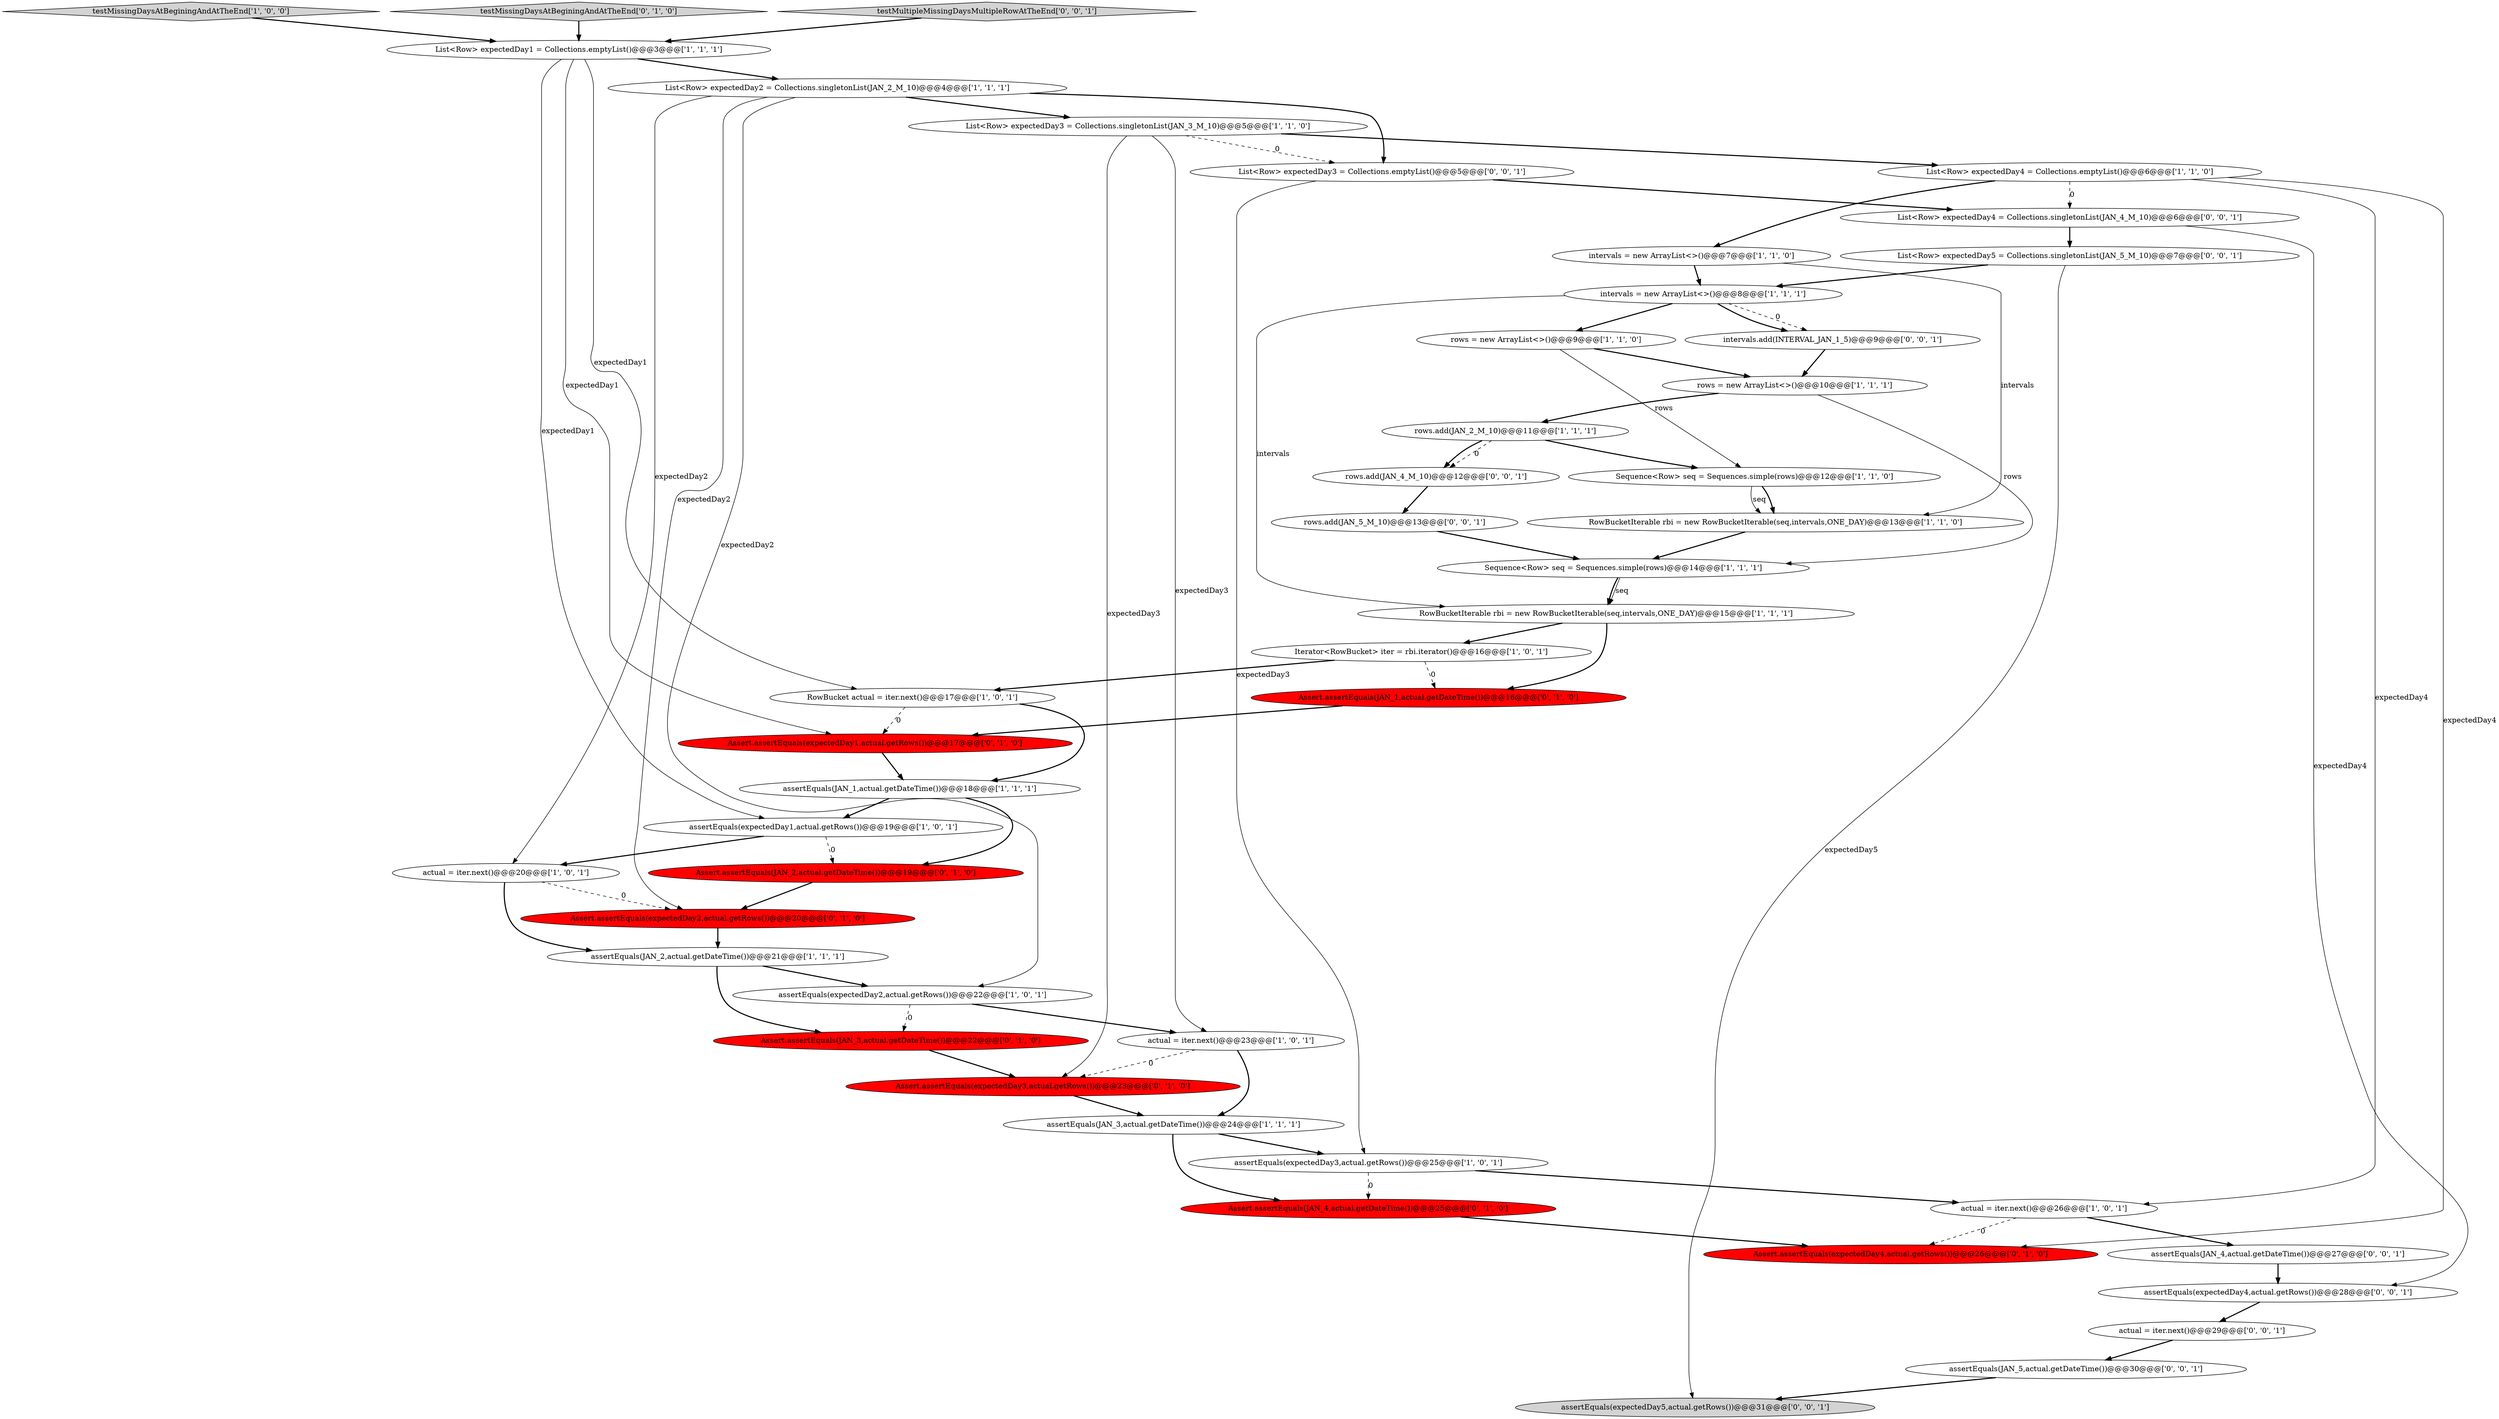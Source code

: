 digraph {
4 [style = filled, label = "assertEquals(expectedDay2,actual.getRows())@@@22@@@['1', '0', '1']", fillcolor = white, shape = ellipse image = "AAA0AAABBB1BBB"];
16 [style = filled, label = "assertEquals(expectedDay3,actual.getRows())@@@25@@@['1', '0', '1']", fillcolor = white, shape = ellipse image = "AAA0AAABBB1BBB"];
20 [style = filled, label = "List<Row> expectedDay3 = Collections.singletonList(JAN_3_M_10)@@@5@@@['1', '1', '0']", fillcolor = white, shape = ellipse image = "AAA0AAABBB1BBB"];
5 [style = filled, label = "testMissingDaysAtBeginingAndAtTheEnd['1', '0', '0']", fillcolor = lightgray, shape = diamond image = "AAA0AAABBB1BBB"];
29 [style = filled, label = "Assert.assertEquals(JAN_1,actual.getDateTime())@@@16@@@['0', '1', '0']", fillcolor = red, shape = ellipse image = "AAA1AAABBB2BBB"];
0 [style = filled, label = "actual = iter.next()@@@23@@@['1', '0', '1']", fillcolor = white, shape = ellipse image = "AAA0AAABBB1BBB"];
19 [style = filled, label = "Sequence<Row> seq = Sequences.simple(rows)@@@12@@@['1', '1', '0']", fillcolor = white, shape = ellipse image = "AAA0AAABBB1BBB"];
44 [style = filled, label = "intervals.add(INTERVAL_JAN_1_5)@@@9@@@['0', '0', '1']", fillcolor = white, shape = ellipse image = "AAA0AAABBB3BBB"];
6 [style = filled, label = "List<Row> expectedDay1 = Collections.emptyList()@@@3@@@['1', '1', '1']", fillcolor = white, shape = ellipse image = "AAA0AAABBB1BBB"];
24 [style = filled, label = "RowBucketIterable rbi = new RowBucketIterable(seq,intervals,ONE_DAY)@@@13@@@['1', '1', '0']", fillcolor = white, shape = ellipse image = "AAA0AAABBB1BBB"];
38 [style = filled, label = "rows.add(JAN_5_M_10)@@@13@@@['0', '0', '1']", fillcolor = white, shape = ellipse image = "AAA0AAABBB3BBB"];
14 [style = filled, label = "assertEquals(JAN_1,actual.getDateTime())@@@18@@@['1', '1', '1']", fillcolor = white, shape = ellipse image = "AAA0AAABBB1BBB"];
8 [style = filled, label = "intervals = new ArrayList<>()@@@8@@@['1', '1', '1']", fillcolor = white, shape = ellipse image = "AAA0AAABBB1BBB"];
39 [style = filled, label = "rows.add(JAN_4_M_10)@@@12@@@['0', '0', '1']", fillcolor = white, shape = ellipse image = "AAA0AAABBB3BBB"];
33 [style = filled, label = "Assert.assertEquals(JAN_4,actual.getDateTime())@@@25@@@['0', '1', '0']", fillcolor = red, shape = ellipse image = "AAA1AAABBB2BBB"];
45 [style = filled, label = "assertEquals(expectedDay4,actual.getRows())@@@28@@@['0', '0', '1']", fillcolor = white, shape = ellipse image = "AAA0AAABBB3BBB"];
28 [style = filled, label = "Assert.assertEquals(expectedDay4,actual.getRows())@@@26@@@['0', '1', '0']", fillcolor = red, shape = ellipse image = "AAA1AAABBB2BBB"];
31 [style = filled, label = "Assert.assertEquals(JAN_3,actual.getDateTime())@@@22@@@['0', '1', '0']", fillcolor = red, shape = ellipse image = "AAA1AAABBB2BBB"];
3 [style = filled, label = "RowBucketIterable rbi = new RowBucketIterable(seq,intervals,ONE_DAY)@@@15@@@['1', '1', '1']", fillcolor = white, shape = ellipse image = "AAA0AAABBB1BBB"];
10 [style = filled, label = "actual = iter.next()@@@20@@@['1', '0', '1']", fillcolor = white, shape = ellipse image = "AAA0AAABBB1BBB"];
26 [style = filled, label = "testMissingDaysAtBeginingAndAtTheEnd['0', '1', '0']", fillcolor = lightgray, shape = diamond image = "AAA0AAABBB2BBB"];
22 [style = filled, label = "Iterator<RowBucket> iter = rbi.iterator()@@@16@@@['1', '0', '1']", fillcolor = white, shape = ellipse image = "AAA0AAABBB1BBB"];
7 [style = filled, label = "assertEquals(JAN_3,actual.getDateTime())@@@24@@@['1', '1', '1']", fillcolor = white, shape = ellipse image = "AAA0AAABBB1BBB"];
23 [style = filled, label = "List<Row> expectedDay4 = Collections.emptyList()@@@6@@@['1', '1', '0']", fillcolor = white, shape = ellipse image = "AAA0AAABBB1BBB"];
15 [style = filled, label = "assertEquals(JAN_2,actual.getDateTime())@@@21@@@['1', '1', '1']", fillcolor = white, shape = ellipse image = "AAA0AAABBB1BBB"];
40 [style = filled, label = "List<Row> expectedDay3 = Collections.emptyList()@@@5@@@['0', '0', '1']", fillcolor = white, shape = ellipse image = "AAA0AAABBB3BBB"];
17 [style = filled, label = "Sequence<Row> seq = Sequences.simple(rows)@@@14@@@['1', '1', '1']", fillcolor = white, shape = ellipse image = "AAA0AAABBB1BBB"];
36 [style = filled, label = "assertEquals(JAN_5,actual.getDateTime())@@@30@@@['0', '0', '1']", fillcolor = white, shape = ellipse image = "AAA0AAABBB3BBB"];
18 [style = filled, label = "rows = new ArrayList<>()@@@10@@@['1', '1', '1']", fillcolor = white, shape = ellipse image = "AAA0AAABBB1BBB"];
27 [style = filled, label = "Assert.assertEquals(expectedDay1,actual.getRows())@@@17@@@['0', '1', '0']", fillcolor = red, shape = ellipse image = "AAA1AAABBB2BBB"];
41 [style = filled, label = "assertEquals(JAN_4,actual.getDateTime())@@@27@@@['0', '0', '1']", fillcolor = white, shape = ellipse image = "AAA0AAABBB3BBB"];
13 [style = filled, label = "RowBucket actual = iter.next()@@@17@@@['1', '0', '1']", fillcolor = white, shape = ellipse image = "AAA0AAABBB1BBB"];
43 [style = filled, label = "List<Row> expectedDay4 = Collections.singletonList(JAN_4_M_10)@@@6@@@['0', '0', '1']", fillcolor = white, shape = ellipse image = "AAA0AAABBB3BBB"];
9 [style = filled, label = "actual = iter.next()@@@26@@@['1', '0', '1']", fillcolor = white, shape = ellipse image = "AAA0AAABBB1BBB"];
1 [style = filled, label = "List<Row> expectedDay2 = Collections.singletonList(JAN_2_M_10)@@@4@@@['1', '1', '1']", fillcolor = white, shape = ellipse image = "AAA0AAABBB1BBB"];
2 [style = filled, label = "intervals = new ArrayList<>()@@@7@@@['1', '1', '0']", fillcolor = white, shape = ellipse image = "AAA0AAABBB1BBB"];
21 [style = filled, label = "rows = new ArrayList<>()@@@9@@@['1', '1', '0']", fillcolor = white, shape = ellipse image = "AAA0AAABBB1BBB"];
37 [style = filled, label = "List<Row> expectedDay5 = Collections.singletonList(JAN_5_M_10)@@@7@@@['0', '0', '1']", fillcolor = white, shape = ellipse image = "AAA0AAABBB3BBB"];
32 [style = filled, label = "Assert.assertEquals(expectedDay2,actual.getRows())@@@20@@@['0', '1', '0']", fillcolor = red, shape = ellipse image = "AAA1AAABBB2BBB"];
30 [style = filled, label = "Assert.assertEquals(JAN_2,actual.getDateTime())@@@19@@@['0', '1', '0']", fillcolor = red, shape = ellipse image = "AAA1AAABBB2BBB"];
42 [style = filled, label = "testMultipleMissingDaysMultipleRowAtTheEnd['0', '0', '1']", fillcolor = lightgray, shape = diamond image = "AAA0AAABBB3BBB"];
25 [style = filled, label = "Assert.assertEquals(expectedDay3,actual.getRows())@@@23@@@['0', '1', '0']", fillcolor = red, shape = ellipse image = "AAA1AAABBB2BBB"];
11 [style = filled, label = "assertEquals(expectedDay1,actual.getRows())@@@19@@@['1', '0', '1']", fillcolor = white, shape = ellipse image = "AAA0AAABBB1BBB"];
34 [style = filled, label = "assertEquals(expectedDay5,actual.getRows())@@@31@@@['0', '0', '1']", fillcolor = lightgray, shape = ellipse image = "AAA0AAABBB3BBB"];
35 [style = filled, label = "actual = iter.next()@@@29@@@['0', '0', '1']", fillcolor = white, shape = ellipse image = "AAA0AAABBB3BBB"];
12 [style = filled, label = "rows.add(JAN_2_M_10)@@@11@@@['1', '1', '1']", fillcolor = white, shape = ellipse image = "AAA0AAABBB1BBB"];
8->3 [style = solid, label="intervals"];
16->33 [style = dashed, label="0"];
1->4 [style = solid, label="expectedDay2"];
31->25 [style = bold, label=""];
10->15 [style = bold, label=""];
14->30 [style = bold, label=""];
27->14 [style = bold, label=""];
36->34 [style = bold, label=""];
1->40 [style = bold, label=""];
20->40 [style = dashed, label="0"];
33->28 [style = bold, label=""];
9->28 [style = dashed, label="0"];
22->29 [style = dashed, label="0"];
6->13 [style = solid, label="expectedDay1"];
18->12 [style = bold, label=""];
4->31 [style = dashed, label="0"];
1->20 [style = bold, label=""];
20->0 [style = solid, label="expectedDay3"];
30->32 [style = bold, label=""];
6->27 [style = solid, label="expectedDay1"];
43->37 [style = bold, label=""];
1->10 [style = solid, label="expectedDay2"];
26->6 [style = bold, label=""];
8->44 [style = bold, label=""];
3->22 [style = bold, label=""];
25->7 [style = bold, label=""];
21->18 [style = bold, label=""];
4->0 [style = bold, label=""];
23->9 [style = solid, label="expectedDay4"];
0->7 [style = bold, label=""];
19->24 [style = bold, label=""];
9->41 [style = bold, label=""];
23->43 [style = dashed, label="0"];
19->24 [style = solid, label="seq"];
6->1 [style = bold, label=""];
29->27 [style = bold, label=""];
7->33 [style = bold, label=""];
18->17 [style = solid, label="rows"];
23->28 [style = solid, label="expectedDay4"];
6->11 [style = solid, label="expectedDay1"];
20->23 [style = bold, label=""];
5->6 [style = bold, label=""];
42->6 [style = bold, label=""];
13->27 [style = dashed, label="0"];
15->31 [style = bold, label=""];
10->32 [style = dashed, label="0"];
11->10 [style = bold, label=""];
43->45 [style = solid, label="expectedDay4"];
37->34 [style = solid, label="expectedDay5"];
0->25 [style = dashed, label="0"];
7->16 [style = bold, label=""];
24->17 [style = bold, label=""];
15->4 [style = bold, label=""];
32->15 [style = bold, label=""];
1->32 [style = solid, label="expectedDay2"];
17->3 [style = bold, label=""];
39->38 [style = bold, label=""];
8->21 [style = bold, label=""];
20->25 [style = solid, label="expectedDay3"];
12->39 [style = dashed, label="0"];
41->45 [style = bold, label=""];
21->19 [style = solid, label="rows"];
23->2 [style = bold, label=""];
44->18 [style = bold, label=""];
40->43 [style = bold, label=""];
12->39 [style = bold, label=""];
37->8 [style = bold, label=""];
12->19 [style = bold, label=""];
35->36 [style = bold, label=""];
2->24 [style = solid, label="intervals"];
40->16 [style = solid, label="expectedDay3"];
38->17 [style = bold, label=""];
14->11 [style = bold, label=""];
13->14 [style = bold, label=""];
45->35 [style = bold, label=""];
3->29 [style = bold, label=""];
16->9 [style = bold, label=""];
22->13 [style = bold, label=""];
17->3 [style = solid, label="seq"];
11->30 [style = dashed, label="0"];
2->8 [style = bold, label=""];
8->44 [style = dashed, label="0"];
}
